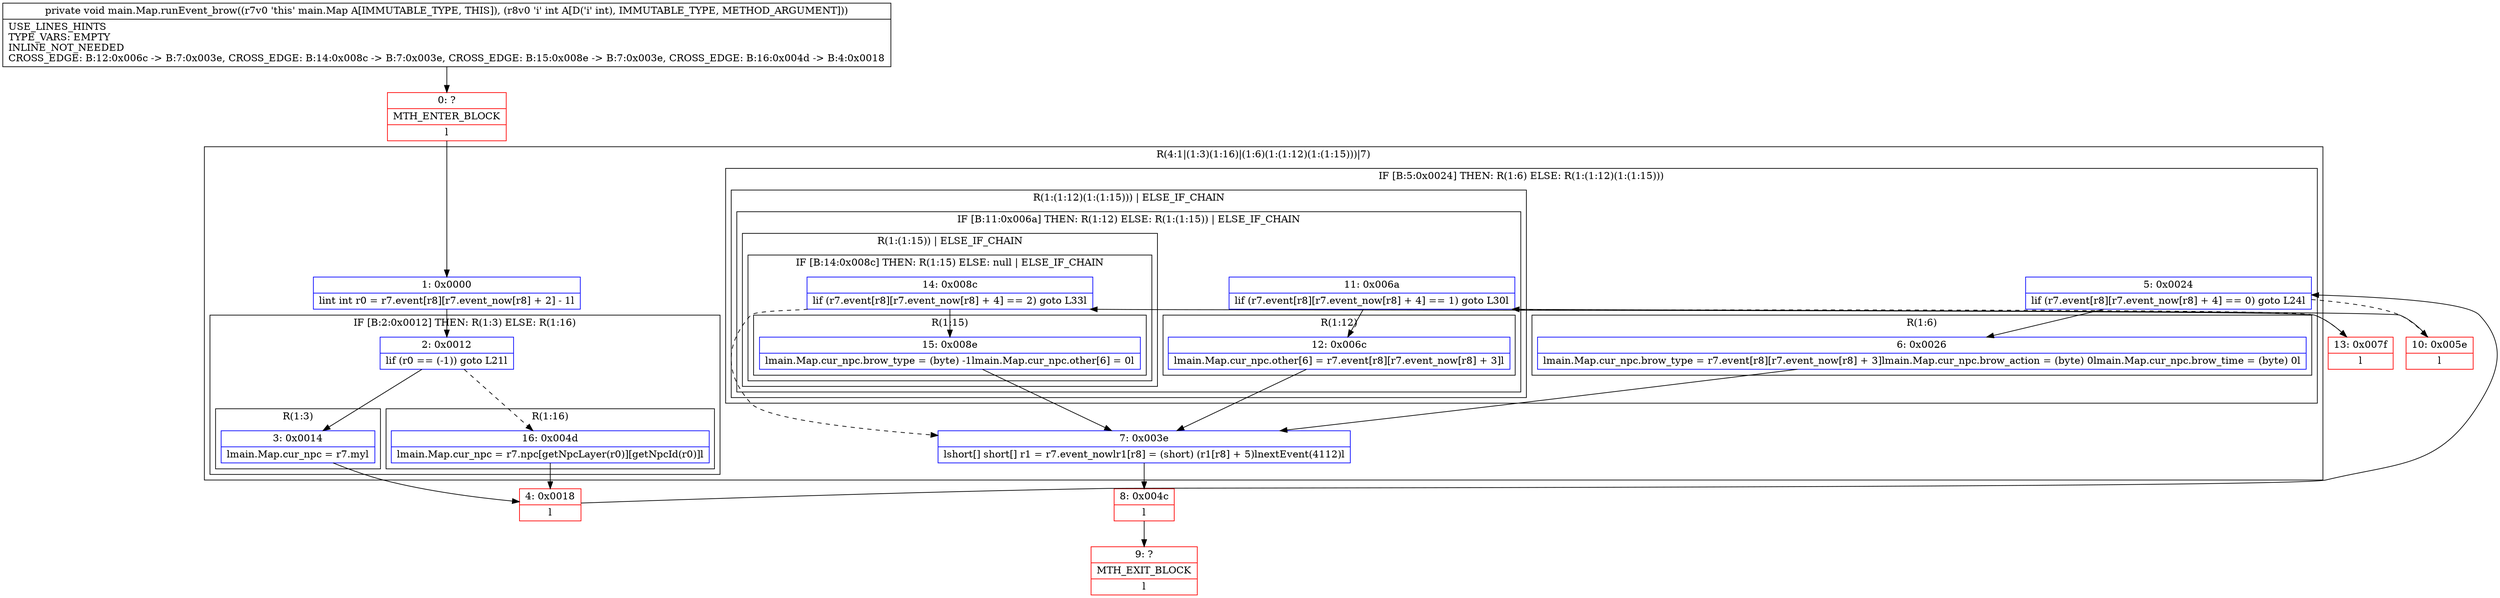 digraph "CFG formain.Map.runEvent_brow(I)V" {
subgraph cluster_Region_1332704446 {
label = "R(4:1|(1:3)(1:16)|(1:6)(1:(1:12)(1:(1:15)))|7)";
node [shape=record,color=blue];
Node_1 [shape=record,label="{1\:\ 0x0000|lint int r0 = r7.event[r8][r7.event_now[r8] + 2] \- 1l}"];
subgraph cluster_IfRegion_882742085 {
label = "IF [B:2:0x0012] THEN: R(1:3) ELSE: R(1:16)";
node [shape=record,color=blue];
Node_2 [shape=record,label="{2\:\ 0x0012|lif (r0 == (\-1)) goto L21l}"];
subgraph cluster_Region_609342735 {
label = "R(1:3)";
node [shape=record,color=blue];
Node_3 [shape=record,label="{3\:\ 0x0014|lmain.Map.cur_npc = r7.myl}"];
}
subgraph cluster_Region_2018082616 {
label = "R(1:16)";
node [shape=record,color=blue];
Node_16 [shape=record,label="{16\:\ 0x004d|lmain.Map.cur_npc = r7.npc[getNpcLayer(r0)][getNpcId(r0)]l}"];
}
}
subgraph cluster_IfRegion_1544914175 {
label = "IF [B:5:0x0024] THEN: R(1:6) ELSE: R(1:(1:12)(1:(1:15)))";
node [shape=record,color=blue];
Node_5 [shape=record,label="{5\:\ 0x0024|lif (r7.event[r8][r7.event_now[r8] + 4] == 0) goto L24l}"];
subgraph cluster_Region_1575535922 {
label = "R(1:6)";
node [shape=record,color=blue];
Node_6 [shape=record,label="{6\:\ 0x0026|lmain.Map.cur_npc.brow_type = r7.event[r8][r7.event_now[r8] + 3]lmain.Map.cur_npc.brow_action = (byte) 0lmain.Map.cur_npc.brow_time = (byte) 0l}"];
}
subgraph cluster_Region_1522505303 {
label = "R(1:(1:12)(1:(1:15))) | ELSE_IF_CHAIN\l";
node [shape=record,color=blue];
subgraph cluster_IfRegion_1886177698 {
label = "IF [B:11:0x006a] THEN: R(1:12) ELSE: R(1:(1:15)) | ELSE_IF_CHAIN\l";
node [shape=record,color=blue];
Node_11 [shape=record,label="{11\:\ 0x006a|lif (r7.event[r8][r7.event_now[r8] + 4] == 1) goto L30l}"];
subgraph cluster_Region_3049772 {
label = "R(1:12)";
node [shape=record,color=blue];
Node_12 [shape=record,label="{12\:\ 0x006c|lmain.Map.cur_npc.other[6] = r7.event[r8][r7.event_now[r8] + 3]l}"];
}
subgraph cluster_Region_468983118 {
label = "R(1:(1:15)) | ELSE_IF_CHAIN\l";
node [shape=record,color=blue];
subgraph cluster_IfRegion_1029651785 {
label = "IF [B:14:0x008c] THEN: R(1:15) ELSE: null | ELSE_IF_CHAIN\l";
node [shape=record,color=blue];
Node_14 [shape=record,label="{14\:\ 0x008c|lif (r7.event[r8][r7.event_now[r8] + 4] == 2) goto L33l}"];
subgraph cluster_Region_728289945 {
label = "R(1:15)";
node [shape=record,color=blue];
Node_15 [shape=record,label="{15\:\ 0x008e|lmain.Map.cur_npc.brow_type = (byte) \-1lmain.Map.cur_npc.other[6] = 0l}"];
}
}
}
}
}
}
Node_7 [shape=record,label="{7\:\ 0x003e|lshort[] short[] r1 = r7.event_nowlr1[r8] = (short) (r1[r8] + 5)lnextEvent(4112)l}"];
}
Node_0 [shape=record,color=red,label="{0\:\ ?|MTH_ENTER_BLOCK\l|l}"];
Node_4 [shape=record,color=red,label="{4\:\ 0x0018|l}"];
Node_8 [shape=record,color=red,label="{8\:\ 0x004c|l}"];
Node_9 [shape=record,color=red,label="{9\:\ ?|MTH_EXIT_BLOCK\l|l}"];
Node_10 [shape=record,color=red,label="{10\:\ 0x005e|l}"];
Node_13 [shape=record,color=red,label="{13\:\ 0x007f|l}"];
MethodNode[shape=record,label="{private void main.Map.runEvent_brow((r7v0 'this' main.Map A[IMMUTABLE_TYPE, THIS]), (r8v0 'i' int A[D('i' int), IMMUTABLE_TYPE, METHOD_ARGUMENT]))  | USE_LINES_HINTS\lTYPE_VARS: EMPTY\lINLINE_NOT_NEEDED\lCROSS_EDGE: B:12:0x006c \-\> B:7:0x003e, CROSS_EDGE: B:14:0x008c \-\> B:7:0x003e, CROSS_EDGE: B:15:0x008e \-\> B:7:0x003e, CROSS_EDGE: B:16:0x004d \-\> B:4:0x0018\l}"];
MethodNode -> Node_0;
Node_1 -> Node_2;
Node_2 -> Node_3;
Node_2 -> Node_16[style=dashed];
Node_3 -> Node_4;
Node_16 -> Node_4;
Node_5 -> Node_6;
Node_5 -> Node_10[style=dashed];
Node_6 -> Node_7;
Node_11 -> Node_12;
Node_11 -> Node_13[style=dashed];
Node_12 -> Node_7;
Node_14 -> Node_7[style=dashed];
Node_14 -> Node_15;
Node_15 -> Node_7;
Node_7 -> Node_8;
Node_0 -> Node_1;
Node_4 -> Node_5;
Node_8 -> Node_9;
Node_10 -> Node_11;
Node_13 -> Node_14;
}

